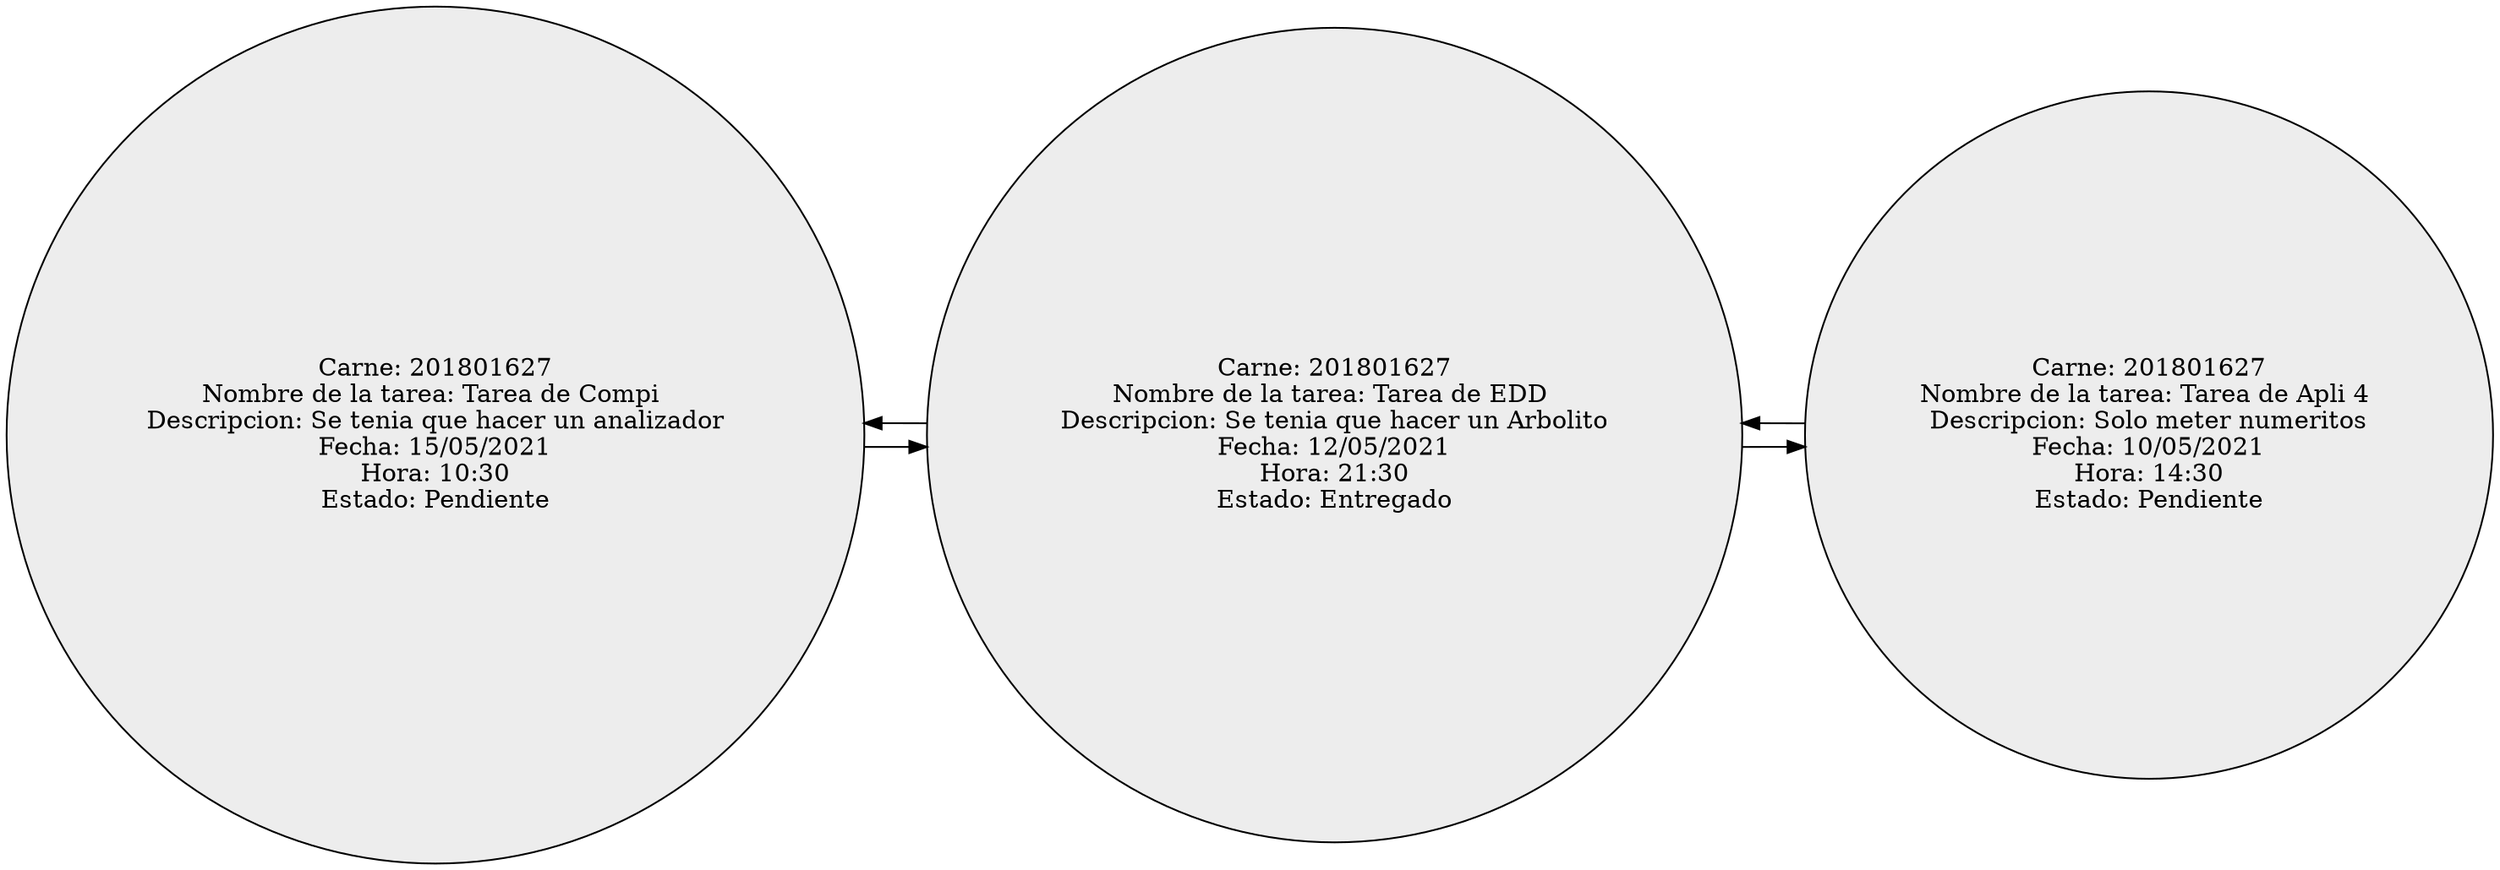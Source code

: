 digraph List {
rankdir=LR;
node [shape = circle, color=black , style=filled, fillcolor=gray93];
Node1[label="Carne: 201801627
Nombre de la tarea: Tarea de Compi 
Descripcion: Se tenia que hacer un analizador
Fecha: 15/05/2021
Hora: 10:30
Estado: Pendiente"];
Node2[label="Carne: 201801627
Nombre de la tarea: Tarea de EDD 
Descripcion: Se tenia que hacer un Arbolito
Fecha: 12/05/2021
Hora: 21:30
Estado: Entregado"];
Node3[label="Carne: 201801627
Nombre de la tarea: Tarea de Apli 4 
Descripcion: Solo meter numeritos
Fecha: 10/05/2021
Hora: 14:30
Estado: Pendiente"];
Node1->Node2;
Node2->Node1;
Node2->Node3;
Node3->Node2;

}